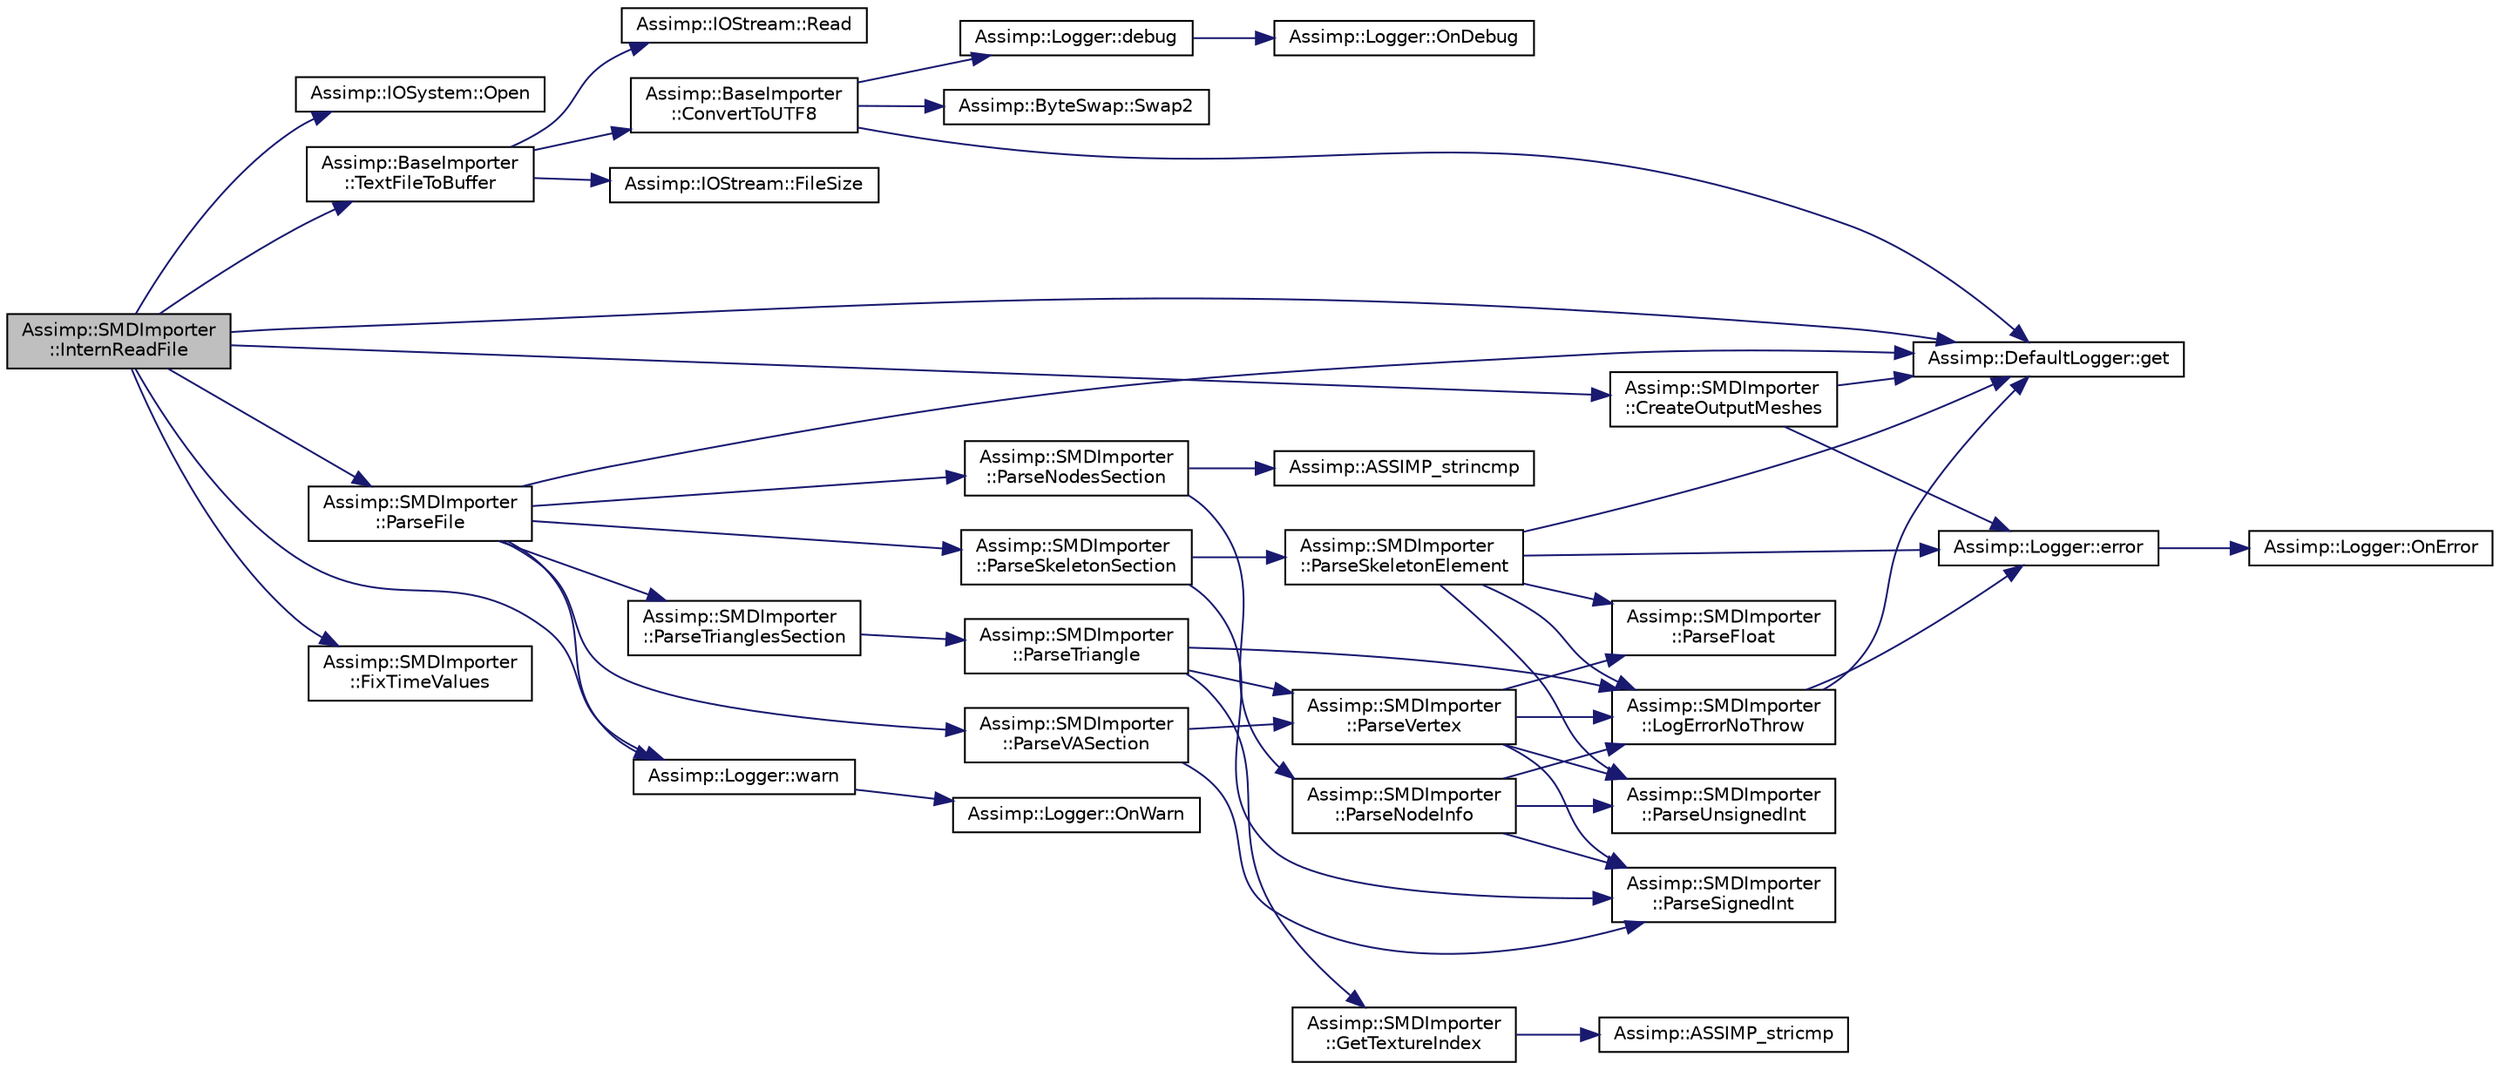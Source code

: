 digraph "Assimp::SMDImporter::InternReadFile"
{
  edge [fontname="Helvetica",fontsize="10",labelfontname="Helvetica",labelfontsize="10"];
  node [fontname="Helvetica",fontsize="10",shape=record];
  rankdir="LR";
  Node1 [label="Assimp::SMDImporter\l::InternReadFile",height=0.2,width=0.4,color="black", fillcolor="grey75", style="filled", fontcolor="black"];
  Node1 -> Node2 [color="midnightblue",fontsize="10",style="solid"];
  Node2 [label="Assimp::IOSystem::Open",height=0.2,width=0.4,color="black", fillcolor="white", style="filled",URL="$class_assimp_1_1_i_o_system.html#ac512ece3b0701de5682553007a4c0816",tooltip="Open a new file with a given path. "];
  Node1 -> Node3 [color="midnightblue",fontsize="10",style="solid"];
  Node3 [label="Assimp::BaseImporter\l::TextFileToBuffer",height=0.2,width=0.4,color="black", fillcolor="white", style="filled",URL="$class_assimp_1_1_base_importer.html#a8978de932cfe613f71283c1c5bff2974"];
  Node3 -> Node4 [color="midnightblue",fontsize="10",style="solid"];
  Node4 [label="Assimp::IOStream::FileSize",height=0.2,width=0.4,color="black", fillcolor="white", style="filled",URL="$class_assimp_1_1_i_o_stream.html#aaa01183d197fb714f28d6c611b6fa058",tooltip="Returns filesize Returns the filesize. "];
  Node3 -> Node5 [color="midnightblue",fontsize="10",style="solid"];
  Node5 [label="Assimp::IOStream::Read",height=0.2,width=0.4,color="black", fillcolor="white", style="filled",URL="$class_assimp_1_1_i_o_stream.html#ae376f641020989d61863b9c6f55c7abf",tooltip="Read from the file. "];
  Node3 -> Node6 [color="midnightblue",fontsize="10",style="solid"];
  Node6 [label="Assimp::BaseImporter\l::ConvertToUTF8",height=0.2,width=0.4,color="black", fillcolor="white", style="filled",URL="$class_assimp_1_1_base_importer.html#a3cd8c81533de987dd7acea6874ad918c"];
  Node6 -> Node7 [color="midnightblue",fontsize="10",style="solid"];
  Node7 [label="Assimp::DefaultLogger::get",height=0.2,width=0.4,color="black", fillcolor="white", style="filled",URL="$class_assimp_1_1_default_logger.html#a093cac26b06553ac774f84769cb0d691",tooltip="Getter for singleton instance. "];
  Node6 -> Node8 [color="midnightblue",fontsize="10",style="solid"];
  Node8 [label="Assimp::Logger::debug",height=0.2,width=0.4,color="black", fillcolor="white", style="filled",URL="$class_assimp_1_1_logger.html#a3b10454ab4c0949f251062376d9c4161",tooltip="Writes a debug message. "];
  Node8 -> Node9 [color="midnightblue",fontsize="10",style="solid"];
  Node9 [label="Assimp::Logger::OnDebug",height=0.2,width=0.4,color="black", fillcolor="white", style="filled",URL="$class_assimp_1_1_logger.html#aded6996d20f14204877097b88bd5eac6",tooltip="Called as a request to write a specific debug message. "];
  Node6 -> Node10 [color="midnightblue",fontsize="10",style="solid"];
  Node10 [label="Assimp::ByteSwap::Swap2",height=0.2,width=0.4,color="black", fillcolor="white", style="filled",URL="$class_assimp_1_1_byte_swap.html#abacbb767ce53adb84d19e6adae7d5b1d"];
  Node1 -> Node11 [color="midnightblue",fontsize="10",style="solid"];
  Node11 [label="Assimp::SMDImporter\l::ParseFile",height=0.2,width=0.4,color="black", fillcolor="white", style="filled",URL="$class_assimp_1_1_s_m_d_importer.html#a4075b3c88e26fa5d812dee09c4021223"];
  Node11 -> Node7 [color="midnightblue",fontsize="10",style="solid"];
  Node11 -> Node12 [color="midnightblue",fontsize="10",style="solid"];
  Node12 [label="Assimp::Logger::warn",height=0.2,width=0.4,color="black", fillcolor="white", style="filled",URL="$class_assimp_1_1_logger.html#a32bc5ee4b23df13551b83b925907f1b1",tooltip="Writes a warning message. "];
  Node12 -> Node13 [color="midnightblue",fontsize="10",style="solid"];
  Node13 [label="Assimp::Logger::OnWarn",height=0.2,width=0.4,color="black", fillcolor="white", style="filled",URL="$class_assimp_1_1_logger.html#ab8066978dd37992f711d75d49cf4607b",tooltip="Called as a request to write a specific warn message. "];
  Node11 -> Node14 [color="midnightblue",fontsize="10",style="solid"];
  Node14 [label="Assimp::SMDImporter\l::ParseNodesSection",height=0.2,width=0.4,color="black", fillcolor="white", style="filled",URL="$class_assimp_1_1_s_m_d_importer.html#a25a905bb3aeb4b3768386ef44a7a4ce1"];
  Node14 -> Node15 [color="midnightblue",fontsize="10",style="solid"];
  Node15 [label="Assimp::ASSIMP_strincmp",height=0.2,width=0.4,color="black", fillcolor="white", style="filled",URL="$namespace_assimp.html#a5718d462fef0070afea1d4ac4e65d4d8",tooltip="Helper function to do platform independent string comparison. "];
  Node14 -> Node16 [color="midnightblue",fontsize="10",style="solid"];
  Node16 [label="Assimp::SMDImporter\l::ParseNodeInfo",height=0.2,width=0.4,color="black", fillcolor="white", style="filled",URL="$class_assimp_1_1_s_m_d_importer.html#a918fc8e35627d7186f21ef000049df07"];
  Node16 -> Node17 [color="midnightblue",fontsize="10",style="solid"];
  Node17 [label="Assimp::SMDImporter\l::ParseUnsignedInt",height=0.2,width=0.4,color="black", fillcolor="white", style="filled",URL="$class_assimp_1_1_s_m_d_importer.html#acc75e7b3c642464a46628cf3980f5b2e"];
  Node16 -> Node18 [color="midnightblue",fontsize="10",style="solid"];
  Node18 [label="Assimp::SMDImporter\l::LogErrorNoThrow",height=0.2,width=0.4,color="black", fillcolor="white", style="filled",URL="$class_assimp_1_1_s_m_d_importer.html#a19cafa48a493bb2f472353112b7a3597"];
  Node18 -> Node7 [color="midnightblue",fontsize="10",style="solid"];
  Node18 -> Node19 [color="midnightblue",fontsize="10",style="solid"];
  Node19 [label="Assimp::Logger::error",height=0.2,width=0.4,color="black", fillcolor="white", style="filled",URL="$class_assimp_1_1_logger.html#aa8b7c3f56dc4cecfdacc8bb36ba3fac1",tooltip="Writes an error message. "];
  Node19 -> Node20 [color="midnightblue",fontsize="10",style="solid"];
  Node20 [label="Assimp::Logger::OnError",height=0.2,width=0.4,color="black", fillcolor="white", style="filled",URL="$class_assimp_1_1_logger.html#ae2ea0790aba6125b90af0f2768b0759d",tooltip="Called as a request to write a specific error message. "];
  Node16 -> Node21 [color="midnightblue",fontsize="10",style="solid"];
  Node21 [label="Assimp::SMDImporter\l::ParseSignedInt",height=0.2,width=0.4,color="black", fillcolor="white", style="filled",URL="$class_assimp_1_1_s_m_d_importer.html#ac6b997b405ba188488266cb817e39109"];
  Node11 -> Node22 [color="midnightblue",fontsize="10",style="solid"];
  Node22 [label="Assimp::SMDImporter\l::ParseTrianglesSection",height=0.2,width=0.4,color="black", fillcolor="white", style="filled",URL="$class_assimp_1_1_s_m_d_importer.html#a0dd80205c4b35fbade3d38da409c8738"];
  Node22 -> Node23 [color="midnightblue",fontsize="10",style="solid"];
  Node23 [label="Assimp::SMDImporter\l::ParseTriangle",height=0.2,width=0.4,color="black", fillcolor="white", style="filled",URL="$class_assimp_1_1_s_m_d_importer.html#a220c7c5a0c1014fa47c18a2d92a17791"];
  Node23 -> Node18 [color="midnightblue",fontsize="10",style="solid"];
  Node23 -> Node24 [color="midnightblue",fontsize="10",style="solid"];
  Node24 [label="Assimp::SMDImporter\l::GetTextureIndex",height=0.2,width=0.4,color="black", fillcolor="white", style="filled",URL="$class_assimp_1_1_s_m_d_importer.html#accb2ea5eff088bd164576914b83e20c8"];
  Node24 -> Node25 [color="midnightblue",fontsize="10",style="solid"];
  Node25 [label="Assimp::ASSIMP_stricmp",height=0.2,width=0.4,color="black", fillcolor="white", style="filled",URL="$namespace_assimp.html#a72851b2740829d0e26ee31da7af20ce6",tooltip="Helper function to do platform independent string comparison. "];
  Node23 -> Node26 [color="midnightblue",fontsize="10",style="solid"];
  Node26 [label="Assimp::SMDImporter\l::ParseVertex",height=0.2,width=0.4,color="black", fillcolor="white", style="filled",URL="$class_assimp_1_1_s_m_d_importer.html#ad6228e5d706032985118ea4dc4ee1ed4"];
  Node26 -> Node21 [color="midnightblue",fontsize="10",style="solid"];
  Node26 -> Node18 [color="midnightblue",fontsize="10",style="solid"];
  Node26 -> Node27 [color="midnightblue",fontsize="10",style="solid"];
  Node27 [label="Assimp::SMDImporter\l::ParseFloat",height=0.2,width=0.4,color="black", fillcolor="white", style="filled",URL="$class_assimp_1_1_s_m_d_importer.html#ac81e8a5654c539bb3386535764eda23b"];
  Node26 -> Node17 [color="midnightblue",fontsize="10",style="solid"];
  Node11 -> Node28 [color="midnightblue",fontsize="10",style="solid"];
  Node28 [label="Assimp::SMDImporter\l::ParseVASection",height=0.2,width=0.4,color="black", fillcolor="white", style="filled",URL="$class_assimp_1_1_s_m_d_importer.html#a735002509fc018d5fd3efb81c21da1d2"];
  Node28 -> Node21 [color="midnightblue",fontsize="10",style="solid"];
  Node28 -> Node26 [color="midnightblue",fontsize="10",style="solid"];
  Node11 -> Node29 [color="midnightblue",fontsize="10",style="solid"];
  Node29 [label="Assimp::SMDImporter\l::ParseSkeletonSection",height=0.2,width=0.4,color="black", fillcolor="white", style="filled",URL="$class_assimp_1_1_s_m_d_importer.html#af68b8664e8e3ed61c3feb4a6a51ae912"];
  Node29 -> Node21 [color="midnightblue",fontsize="10",style="solid"];
  Node29 -> Node30 [color="midnightblue",fontsize="10",style="solid"];
  Node30 [label="Assimp::SMDImporter\l::ParseSkeletonElement",height=0.2,width=0.4,color="black", fillcolor="white", style="filled",URL="$class_assimp_1_1_s_m_d_importer.html#a7175ec143cbb133e3586de28dcf0e857"];
  Node30 -> Node17 [color="midnightblue",fontsize="10",style="solid"];
  Node30 -> Node7 [color="midnightblue",fontsize="10",style="solid"];
  Node30 -> Node19 [color="midnightblue",fontsize="10",style="solid"];
  Node30 -> Node18 [color="midnightblue",fontsize="10",style="solid"];
  Node30 -> Node27 [color="midnightblue",fontsize="10",style="solid"];
  Node1 -> Node7 [color="midnightblue",fontsize="10",style="solid"];
  Node1 -> Node12 [color="midnightblue",fontsize="10",style="solid"];
  Node1 -> Node31 [color="midnightblue",fontsize="10",style="solid"];
  Node31 [label="Assimp::SMDImporter\l::FixTimeValues",height=0.2,width=0.4,color="black", fillcolor="white", style="filled",URL="$class_assimp_1_1_s_m_d_importer.html#ad585642fe3732c2841dc561876e67e11"];
  Node1 -> Node32 [color="midnightblue",fontsize="10",style="solid"];
  Node32 [label="Assimp::SMDImporter\l::CreateOutputMeshes",height=0.2,width=0.4,color="black", fillcolor="white", style="filled",URL="$class_assimp_1_1_s_m_d_importer.html#a7564a8623a6f980371e71bdbb48ab2f7"];
  Node32 -> Node7 [color="midnightblue",fontsize="10",style="solid"];
  Node32 -> Node19 [color="midnightblue",fontsize="10",style="solid"];
}

